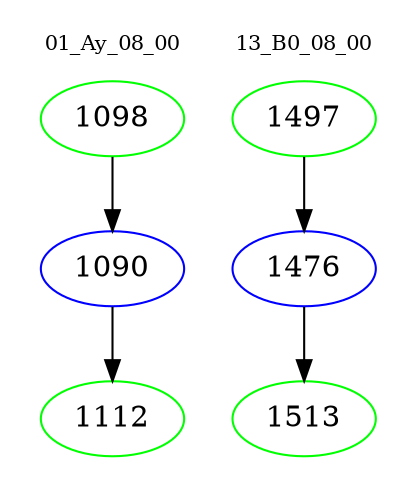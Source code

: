 digraph{
subgraph cluster_0 {
color = white
label = "01_Ay_08_00";
fontsize=10;
T0_1098 [label="1098", color="green"]
T0_1098 -> T0_1090 [color="black"]
T0_1090 [label="1090", color="blue"]
T0_1090 -> T0_1112 [color="black"]
T0_1112 [label="1112", color="green"]
}
subgraph cluster_1 {
color = white
label = "13_B0_08_00";
fontsize=10;
T1_1497 [label="1497", color="green"]
T1_1497 -> T1_1476 [color="black"]
T1_1476 [label="1476", color="blue"]
T1_1476 -> T1_1513 [color="black"]
T1_1513 [label="1513", color="green"]
}
}
